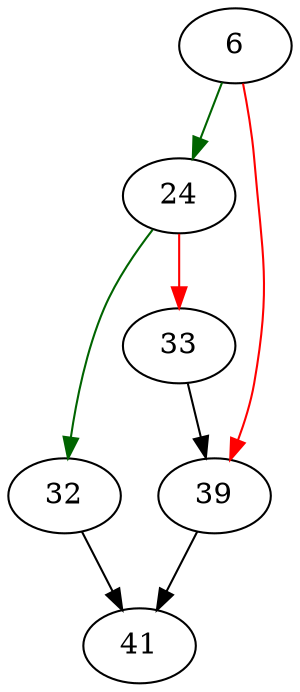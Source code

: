 strict digraph "completionConnect" {
	// Node definitions.
	6 [entry=true];
	24;
	39;
	32;
	33;
	41;

	// Edge definitions.
	6 -> 24 [
		color=darkgreen
		cond=true
	];
	6 -> 39 [
		color=red
		cond=false
	];
	24 -> 32 [
		color=darkgreen
		cond=true
	];
	24 -> 33 [
		color=red
		cond=false
	];
	39 -> 41;
	32 -> 41;
	33 -> 39;
}